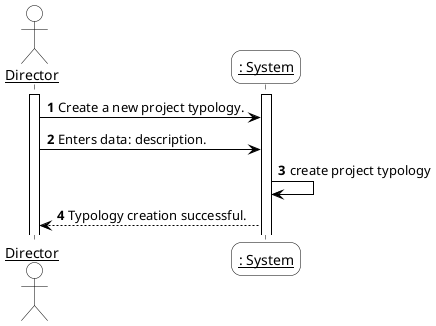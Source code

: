 @startuml
'https://plantuml.com/sequence-diagramskinparam sequenceArrowThickness 2
skinparam roundcorner 20
skinparam maxmessagesize 0
skinparam sequenceParticipant underline

skinparam sequence {
ArrowColor black
ActorBorderColor #black
LifeLineBorderColor black
LifeLineBackgroundColor white

ParticipantBorderColor black
ParticipantBackgroundColor #transparent
ParticipantFontName Aapex
ParticipantFontSize 14
ParticipantFontColor black

ActorBackgroundColor #transparent
ActorFontColor black
ActorFontSize 14
ActorFontName Aapex
}
autonumber
actor "Director" as Director
participant ": System" as System
Activate Director
Activate System
Director -> System :  Create a new project typology.
Director -> System :  Enters data: description.
System -> System : create project typology
System --> Director : Typology creation successful.

@enduml